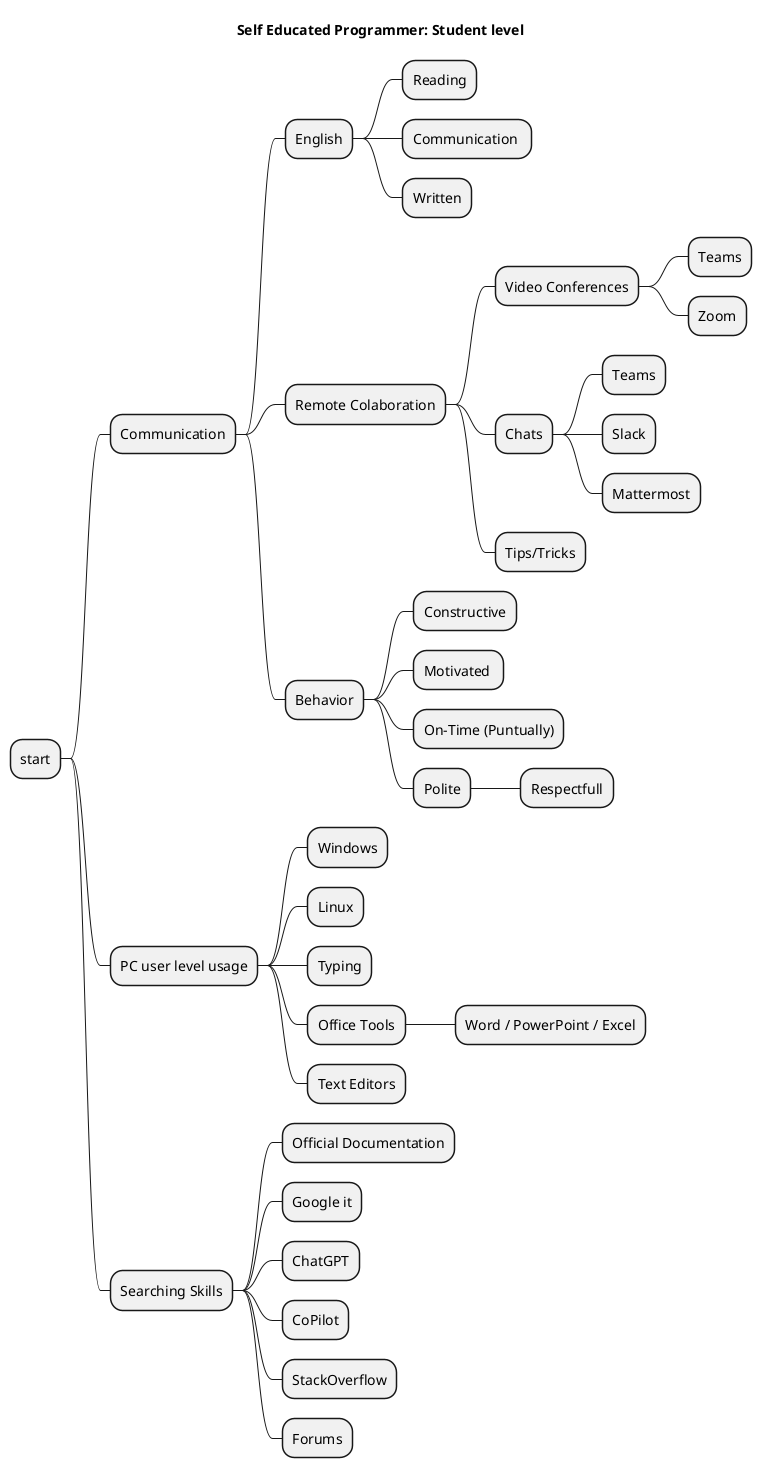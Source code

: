 @startmindmap
title Self Educated Programmer: Student level

* start
** Communication
*** English
**** Reading
**** Communication 
**** Written
*** Remote Colaboration
**** Video Conferences
***** Teams
***** Zoom
**** Chats
***** Teams
***** Slack
***** Mattermost
**** Tips/Tricks
*** Behavior
**** Constructive
**** Motivated 
**** On-Time (Puntually)
**** Polite
***** Respectfull

** PC user level usage
*** Windows
*** Linux
*** Typing
*** Office Tools
**** Word / PowerPoint / Excel
*** Text Editors

** Searching Skills
*** Official Documentation
*** Google it
*** ChatGPT
*** CoPilot
*** StackOverflow
*** Forums

@endmindmap
